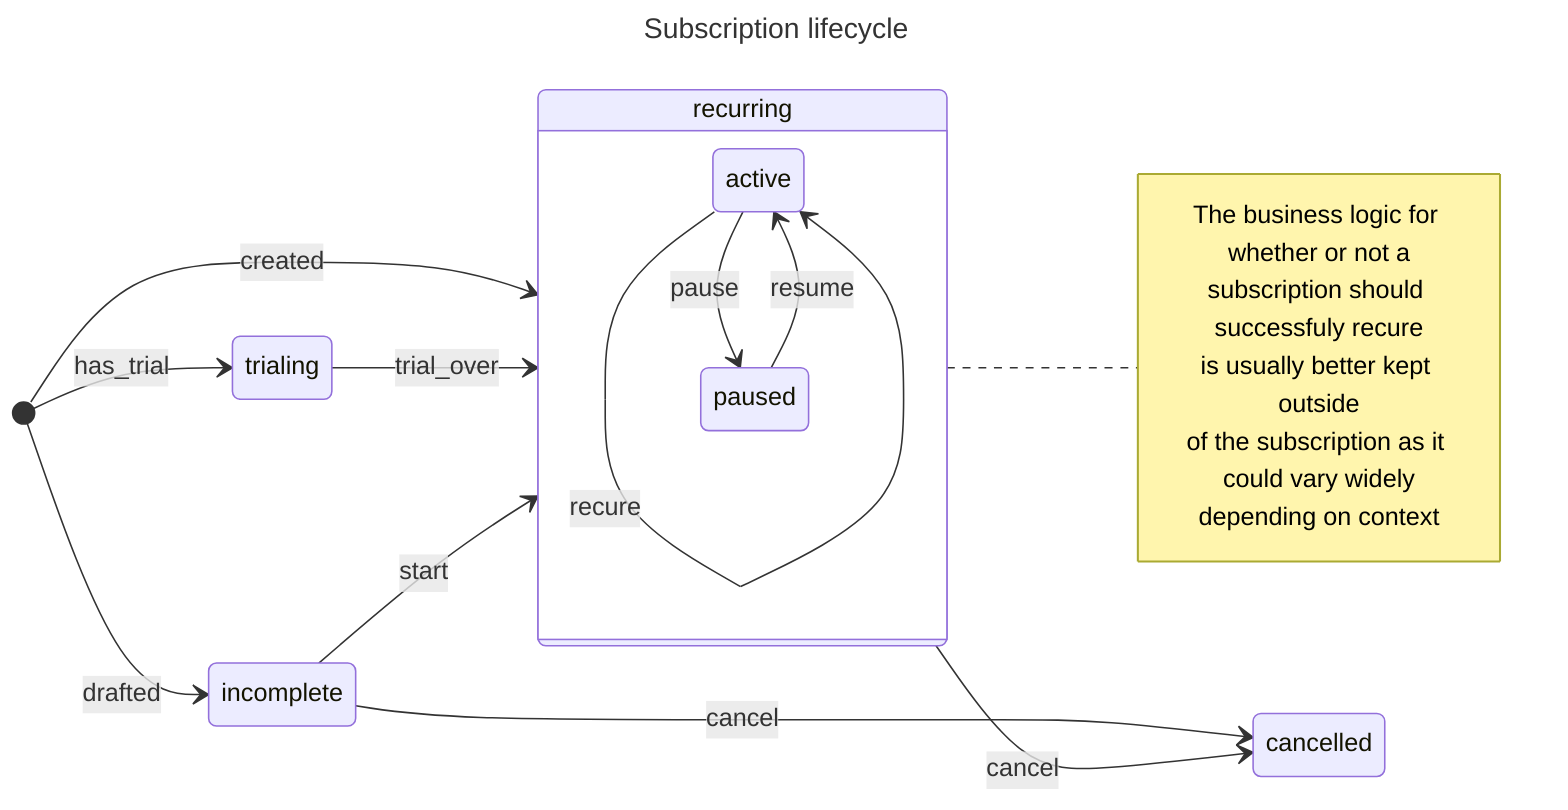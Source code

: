 ---
title: Subscription lifecycle
---
stateDiagram-v2
  direction LR
  [*] --> incomplete: drafted
  [*] --> trialing: has_trial
  [*] --> recurring: created
  trialing --> recurring: trial_over
  incomplete --> recurring: start
  state recurring {
    active --> active: recure
    active --> paused: pause
    paused --> active: resume
  }
  note right of recurring
    The business logic for whether or not a
    subscription should successfuly recure
    is usually better kept outside
    of the subscription as it could vary widely
    depending on context
  end note
  incomplete --> cancelled: cancel
  recurring --> cancelled: cancel